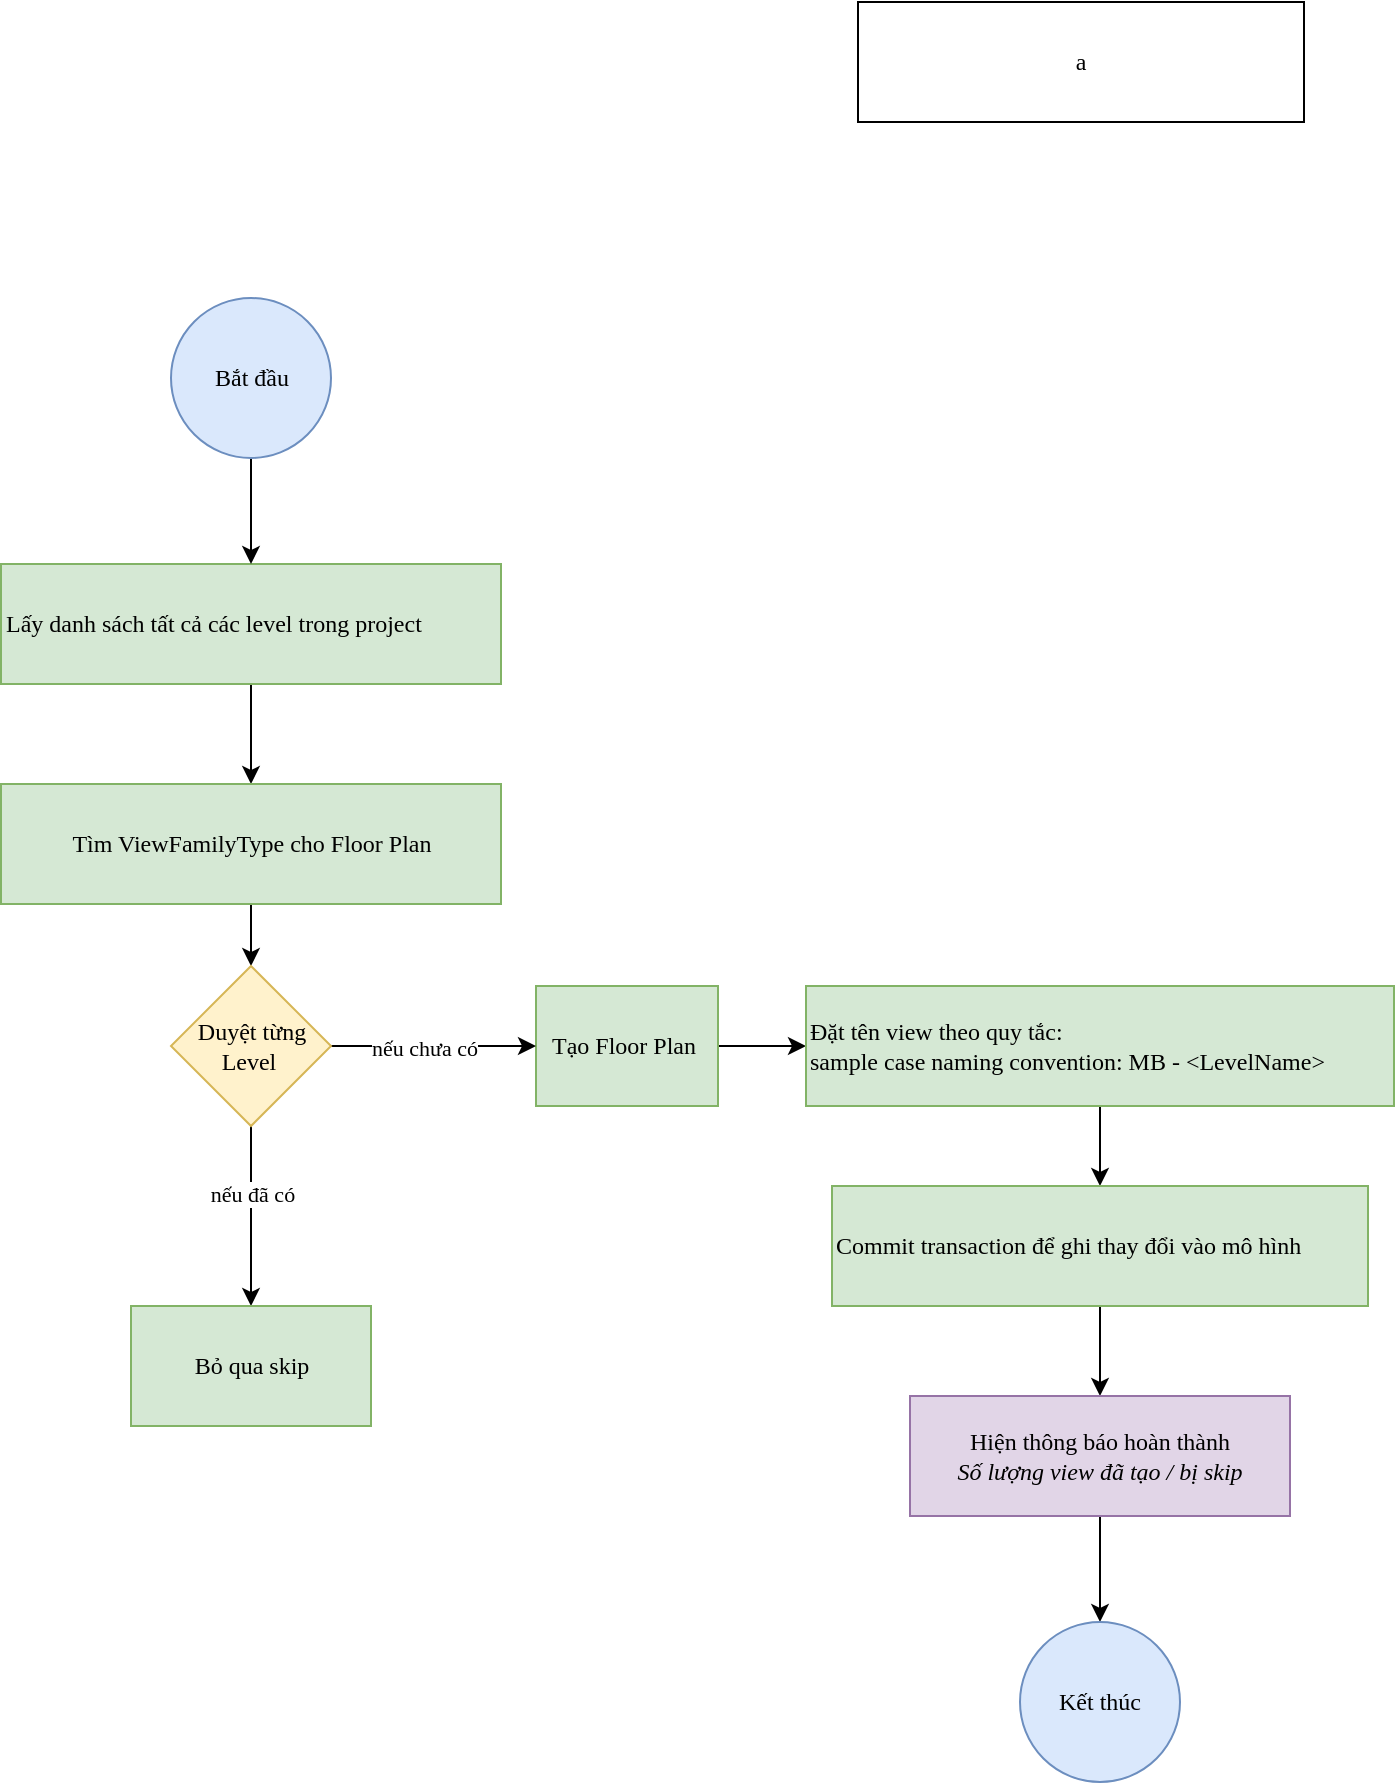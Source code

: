 <mxfile version="27.0.2">
  <diagram name="Page-1" id="_-TrsK5b0oLjdVeeoQtA">
    <mxGraphModel dx="1426" dy="1941" grid="0" gridSize="10" guides="1" tooltips="1" connect="1" arrows="1" fold="1" page="1" pageScale="1" pageWidth="850" pageHeight="1100" math="0" shadow="0">
      <root>
        <mxCell id="0" />
        <mxCell id="1" parent="0" />
        <mxCell id="6jc1xSiDu-6yMKRheQOk-2" value="a" style="rounded=0;whiteSpace=wrap;html=1;fontFamily=Comic Sans MS;" vertex="1" parent="1">
          <mxGeometry x="556" y="-132" width="223" height="60" as="geometry" />
        </mxCell>
        <mxCell id="6jc1xSiDu-6yMKRheQOk-14" style="edgeStyle=orthogonalEdgeStyle;rounded=0;orthogonalLoop=1;jettySize=auto;html=1;fontFamily=Comic Sans MS;" edge="1" parent="1" source="6jc1xSiDu-6yMKRheQOk-3" target="6jc1xSiDu-6yMKRheQOk-4">
          <mxGeometry relative="1" as="geometry" />
        </mxCell>
        <mxCell id="6jc1xSiDu-6yMKRheQOk-3" value="Lấy danh sách tất cả các level trong project&amp;nbsp; &amp;nbsp;" style="rounded=0;whiteSpace=wrap;html=1;align=left;fontFamily=Comic Sans MS;fillColor=#d5e8d4;strokeColor=#82b366;" vertex="1" parent="1">
          <mxGeometry x="127.5" y="149" width="250" height="60" as="geometry" />
        </mxCell>
        <mxCell id="6jc1xSiDu-6yMKRheQOk-15" style="edgeStyle=orthogonalEdgeStyle;rounded=0;orthogonalLoop=1;jettySize=auto;html=1;exitX=0.5;exitY=1;exitDx=0;exitDy=0;fontFamily=Comic Sans MS;" edge="1" parent="1" source="6jc1xSiDu-6yMKRheQOk-4" target="6jc1xSiDu-6yMKRheQOk-13">
          <mxGeometry relative="1" as="geometry" />
        </mxCell>
        <mxCell id="6jc1xSiDu-6yMKRheQOk-4" value="Tìm ViewFamilyType cho Floor Plan" style="rounded=0;whiteSpace=wrap;html=1;align=center;fontFamily=Comic Sans MS;fillColor=#d5e8d4;strokeColor=#82b366;" vertex="1" parent="1">
          <mxGeometry x="127.5" y="259" width="250" height="60" as="geometry" />
        </mxCell>
        <mxCell id="6jc1xSiDu-6yMKRheQOk-18" style="edgeStyle=orthogonalEdgeStyle;rounded=0;orthogonalLoop=1;jettySize=auto;html=1;entryX=0;entryY=0.5;entryDx=0;entryDy=0;fontFamily=Comic Sans MS;" edge="1" parent="1" source="6jc1xSiDu-6yMKRheQOk-6" target="6jc1xSiDu-6yMKRheQOk-7">
          <mxGeometry relative="1" as="geometry" />
        </mxCell>
        <mxCell id="6jc1xSiDu-6yMKRheQOk-6" value="Tạo Floor Plan&amp;nbsp;" style="rounded=0;whiteSpace=wrap;html=1;align=center;fontFamily=Comic Sans MS;fillColor=#d5e8d4;strokeColor=#82b366;" vertex="1" parent="1">
          <mxGeometry x="395" y="360" width="91" height="60" as="geometry" />
        </mxCell>
        <mxCell id="6jc1xSiDu-6yMKRheQOk-19" style="edgeStyle=orthogonalEdgeStyle;rounded=0;orthogonalLoop=1;jettySize=auto;html=1;entryX=0.5;entryY=0;entryDx=0;entryDy=0;fontFamily=Comic Sans MS;" edge="1" parent="1" source="6jc1xSiDu-6yMKRheQOk-7" target="6jc1xSiDu-6yMKRheQOk-8">
          <mxGeometry relative="1" as="geometry" />
        </mxCell>
        <mxCell id="6jc1xSiDu-6yMKRheQOk-7" value="Đặt tên view theo quy tắc:&lt;div&gt;sample case naming convention: MB - &amp;lt;LevelName&amp;gt;&lt;/div&gt;" style="rounded=0;whiteSpace=wrap;html=1;align=left;fontFamily=Comic Sans MS;fillColor=#d5e8d4;strokeColor=#82b366;" vertex="1" parent="1">
          <mxGeometry x="530" y="360" width="294" height="60" as="geometry" />
        </mxCell>
        <mxCell id="6jc1xSiDu-6yMKRheQOk-20" style="edgeStyle=orthogonalEdgeStyle;rounded=0;orthogonalLoop=1;jettySize=auto;html=1;fontFamily=Comic Sans MS;" edge="1" parent="1" source="6jc1xSiDu-6yMKRheQOk-8" target="6jc1xSiDu-6yMKRheQOk-10">
          <mxGeometry relative="1" as="geometry" />
        </mxCell>
        <mxCell id="6jc1xSiDu-6yMKRheQOk-8" value="Commit transaction để ghi thay đổi vào mô hình" style="rounded=0;whiteSpace=wrap;html=1;align=left;fontFamily=Comic Sans MS;fillColor=#d5e8d4;strokeColor=#82b366;" vertex="1" parent="1">
          <mxGeometry x="543" y="460" width="268" height="60" as="geometry" />
        </mxCell>
        <mxCell id="6jc1xSiDu-6yMKRheQOk-34" style="edgeStyle=orthogonalEdgeStyle;rounded=0;orthogonalLoop=1;jettySize=auto;html=1;fontFamily=Comic Sans MS;" edge="1" parent="1" source="6jc1xSiDu-6yMKRheQOk-10" target="6jc1xSiDu-6yMKRheQOk-33">
          <mxGeometry relative="1" as="geometry" />
        </mxCell>
        <mxCell id="6jc1xSiDu-6yMKRheQOk-10" value="Hiện thông báo hoàn thành&lt;br&gt;&lt;i&gt;Số lượng view đã tạo / bị skip&lt;/i&gt;" style="rounded=0;whiteSpace=wrap;html=1;align=center;fontFamily=Comic Sans MS;fillColor=#e1d5e7;strokeColor=#9673a6;" vertex="1" parent="1">
          <mxGeometry x="582" y="565" width="190" height="60" as="geometry" />
        </mxCell>
        <mxCell id="6jc1xSiDu-6yMKRheQOk-17" style="edgeStyle=orthogonalEdgeStyle;rounded=0;orthogonalLoop=1;jettySize=auto;html=1;fontFamily=Comic Sans MS;" edge="1" parent="1" source="6jc1xSiDu-6yMKRheQOk-13" target="6jc1xSiDu-6yMKRheQOk-6">
          <mxGeometry relative="1" as="geometry" />
        </mxCell>
        <mxCell id="6jc1xSiDu-6yMKRheQOk-22" value="nếu chưa có" style="edgeLabel;html=1;align=center;verticalAlign=middle;resizable=0;points=[];fontFamily=Comic Sans MS;" vertex="1" connectable="0" parent="6jc1xSiDu-6yMKRheQOk-17">
          <mxGeometry x="-0.091" y="-1" relative="1" as="geometry">
            <mxPoint as="offset" />
          </mxGeometry>
        </mxCell>
        <mxCell id="6jc1xSiDu-6yMKRheQOk-25" value="" style="edgeStyle=orthogonalEdgeStyle;rounded=0;orthogonalLoop=1;jettySize=auto;html=1;fontFamily=Comic Sans MS;" edge="1" parent="1" source="6jc1xSiDu-6yMKRheQOk-13" target="6jc1xSiDu-6yMKRheQOk-24">
          <mxGeometry relative="1" as="geometry" />
        </mxCell>
        <mxCell id="6jc1xSiDu-6yMKRheQOk-26" value="nếu đã có" style="edgeLabel;html=1;align=center;verticalAlign=middle;resizable=0;points=[];fontFamily=Comic Sans MS;" vertex="1" connectable="0" parent="6jc1xSiDu-6yMKRheQOk-25">
          <mxGeometry x="-0.257" relative="1" as="geometry">
            <mxPoint as="offset" />
          </mxGeometry>
        </mxCell>
        <mxCell id="6jc1xSiDu-6yMKRheQOk-13" value="Duyệt từng Level&amp;nbsp;" style="rhombus;whiteSpace=wrap;html=1;fontFamily=Comic Sans MS;fillColor=#fff2cc;strokeColor=#d6b656;" vertex="1" parent="1">
          <mxGeometry x="212.5" y="350" width="80" height="80" as="geometry" />
        </mxCell>
        <mxCell id="6jc1xSiDu-6yMKRheQOk-24" value="Bỏ qua skip" style="whiteSpace=wrap;html=1;fontFamily=Comic Sans MS;fillColor=#d5e8d4;strokeColor=#82b366;" vertex="1" parent="1">
          <mxGeometry x="192.5" y="520" width="120" height="60" as="geometry" />
        </mxCell>
        <mxCell id="6jc1xSiDu-6yMKRheQOk-35" style="edgeStyle=orthogonalEdgeStyle;rounded=0;orthogonalLoop=1;jettySize=auto;html=1;entryX=0.5;entryY=0;entryDx=0;entryDy=0;fontFamily=Comic Sans MS;" edge="1" parent="1" source="6jc1xSiDu-6yMKRheQOk-31" target="6jc1xSiDu-6yMKRheQOk-3">
          <mxGeometry relative="1" as="geometry" />
        </mxCell>
        <mxCell id="6jc1xSiDu-6yMKRheQOk-31" value="Bắt đầu" style="ellipse;whiteSpace=wrap;html=1;aspect=fixed;fontFamily=Comic Sans MS;fillColor=#dae8fc;strokeColor=#6c8ebf;" vertex="1" parent="1">
          <mxGeometry x="212.5" y="16" width="80" height="80" as="geometry" />
        </mxCell>
        <mxCell id="6jc1xSiDu-6yMKRheQOk-33" value="Kết thúc" style="ellipse;whiteSpace=wrap;html=1;aspect=fixed;fontFamily=Comic Sans MS;fillColor=#dae8fc;strokeColor=#6c8ebf;" vertex="1" parent="1">
          <mxGeometry x="637" y="678" width="80" height="80" as="geometry" />
        </mxCell>
      </root>
    </mxGraphModel>
  </diagram>
</mxfile>
